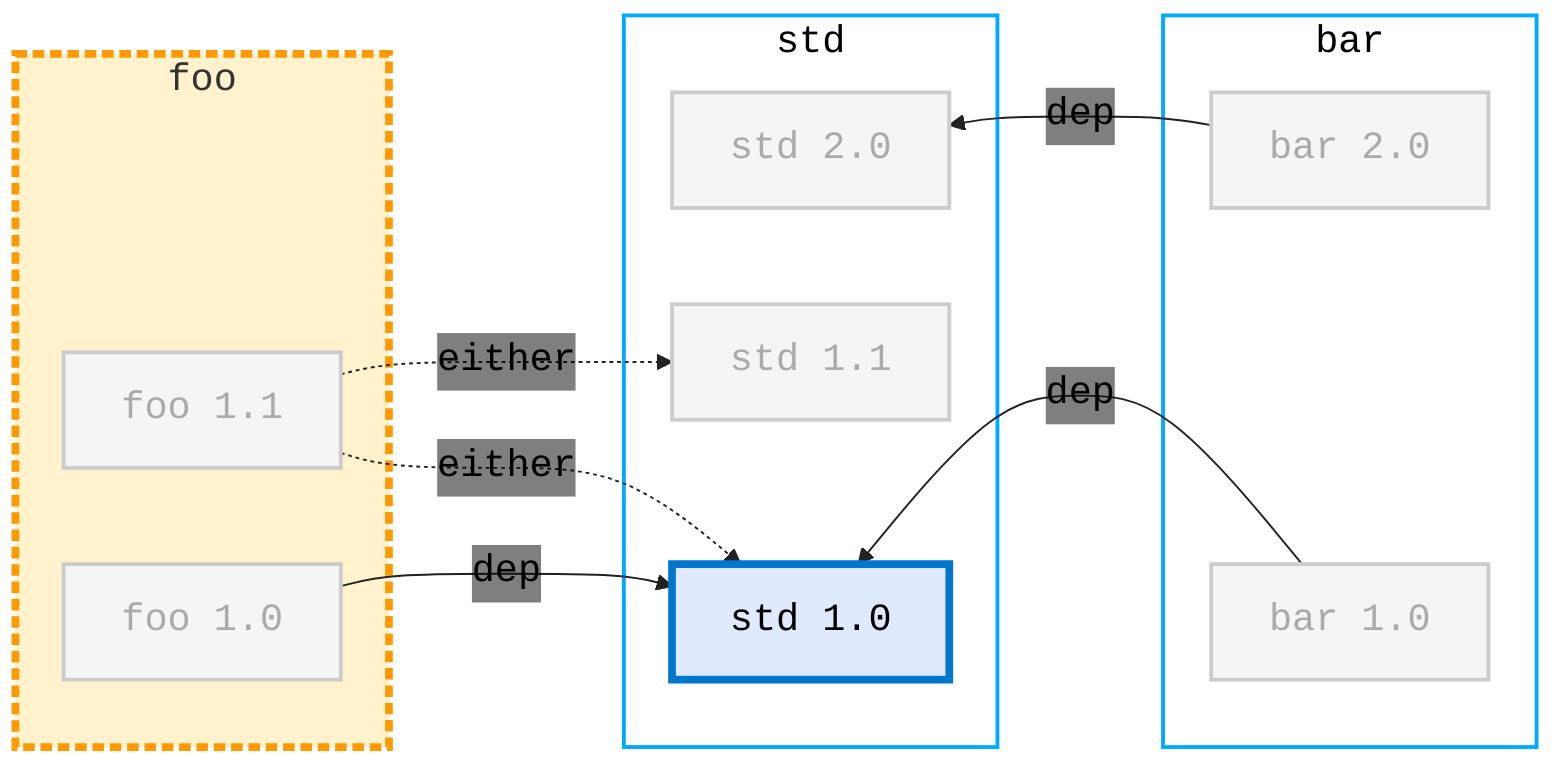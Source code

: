 %% Mermaid diagram generator for resolution steps
%% This version represents the diagram plus highlight states for resolution logic

%%{ init: {
  'themeVariables': {
    'edgeLabelBackground': 'transparent',
    "fontSize": "20px",
    "fontFamily": "monospace",
    'textAlign': 'center',
    'wrap': true
    }
} }%%
flowchart LR
  subgraph FOO [foo]
    direction TB
    foo20[ ]:::invisible
    foo11["foo 1.1"]
    foo10["foo 1.0"]
  end

  subgraph STD [std]
    direction TB
    std20["std 2.0"]
    std11["std 1.1"]
    std10["std 1.0"]
  end

  subgraph BAR [bar]
    direction TB
    bar20["bar 2.0"]
    bar11[ ]:::invisible
    bar10["bar 1.0"]
  end

  FOO ~~~ STD
  STD ~~~ BAR
  foo10 ~~~ std10 ~~~ bar10
  %% foo11 ~~~ std11 ~~~ bar11
  %% foo20 ~~~ std20 ~~~ bar20
  foo10 -->|dep| std10
  foo11 -.->|either| std10
  foo11 -.->|either| std11
  bar10 -->|dep| std10
  bar20 -->|dep| std20

  linkStyle default stroke:#222, color:#000, background:#fff

  %% Base category styles
  classDef foo fill:#e0f8e0, stroke:#ccc, stroke-width:2px, color:#000;
  classDef std fill:#e0eaff, stroke:#ccc, stroke-width:2px, color:#000;
  classDef bar fill:#ffe0e0, stroke:#ccc, stroke-width:2px, color:#000;

  %% Role-based overlays
  classDef selectedLocal stroke:#0077cc, stroke-width:4px, stroke-width:4px;
  classDef selectedInstall stroke:#f90, stroke-width:4px;

  %% Inactive nodes
  classDef faded fill:#f5f5f5, stroke:#ccc, color:#aaa;

  %% Subgraph hint for to-install selection
  classDef subgraphStyle fill:#fff, stroke:#0af, stroke-width:2px, color:#000
  classDef invisible fill:transparent, stroke:none, color:transparent
  classDef selectedGroup fill:#fff2cc, stroke:#f90, stroke-width:4px, stroke-dasharray: 6 3;

  %% Assign base categories (default for all nodes)
  class foo10,foo11 foo
  class std10,std11,std20 std
  class bar10,bar20 bar


  %% State: Initial: std1.0 installed, selecting foo

  class foo10 faded

  class foo11 faded

  class std10 selectedLocal

  class std11 faded

  class std20 faded

  class bar10 faded

  class bar20 faded


  class FOO selectedGroup

  class STD subgraphStyle

  class BAR subgraphStyle